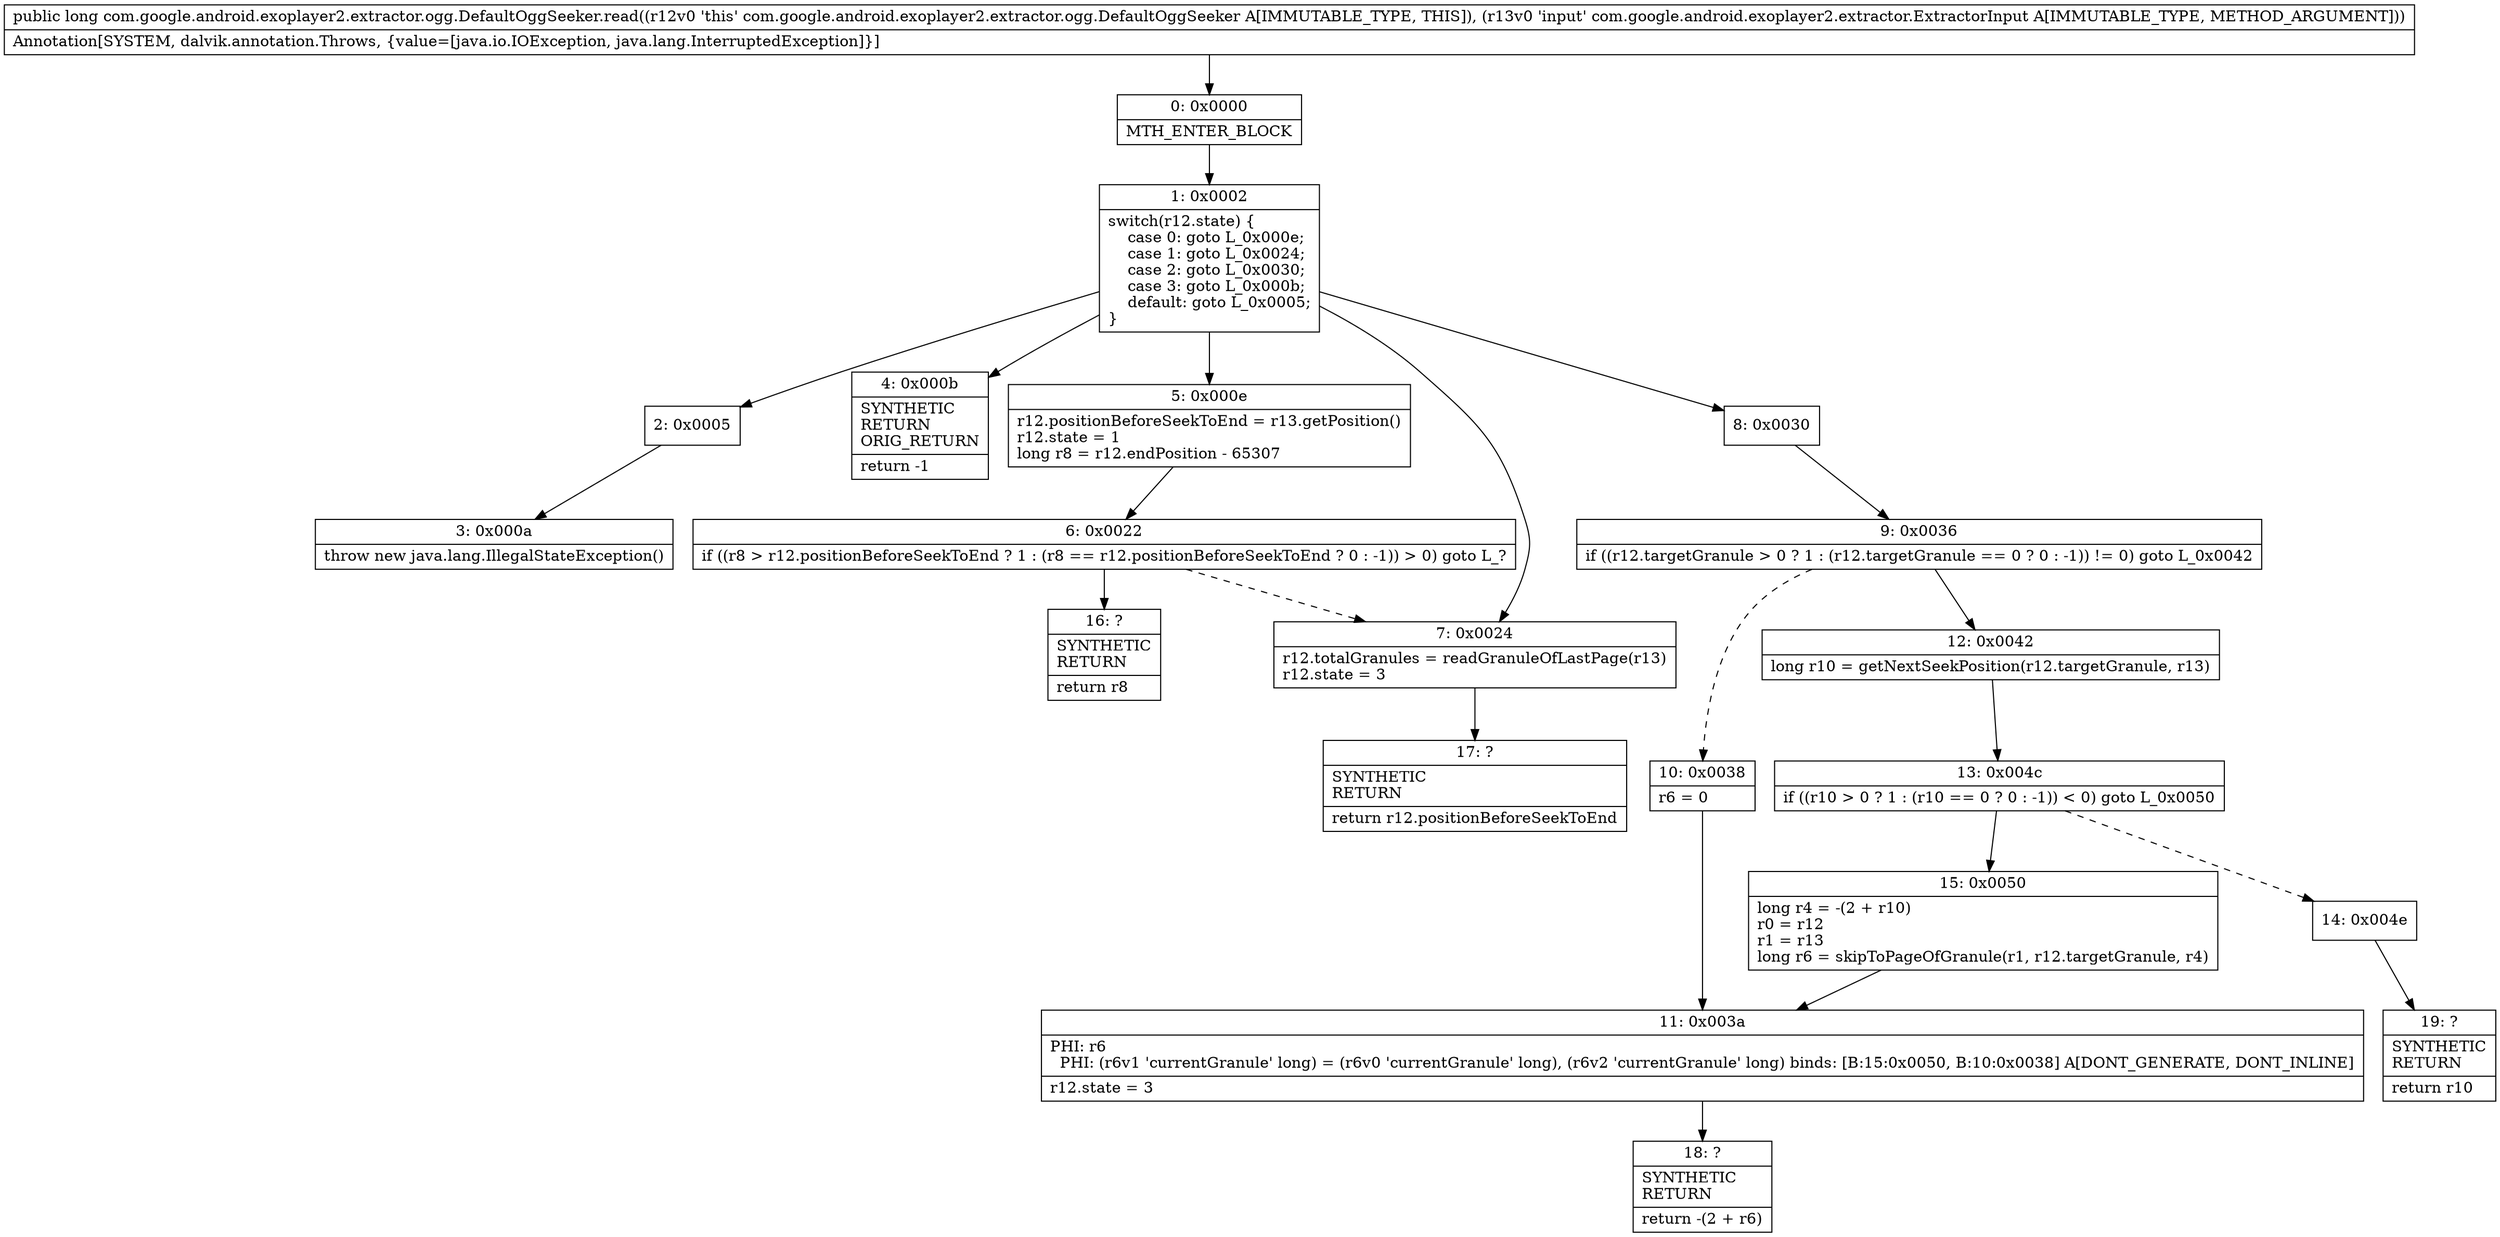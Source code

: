 digraph "CFG forcom.google.android.exoplayer2.extractor.ogg.DefaultOggSeeker.read(Lcom\/google\/android\/exoplayer2\/extractor\/ExtractorInput;)J" {
Node_0 [shape=record,label="{0\:\ 0x0000|MTH_ENTER_BLOCK\l}"];
Node_1 [shape=record,label="{1\:\ 0x0002|switch(r12.state) \{\l    case 0: goto L_0x000e;\l    case 1: goto L_0x0024;\l    case 2: goto L_0x0030;\l    case 3: goto L_0x000b;\l    default: goto L_0x0005;\l\}\l}"];
Node_2 [shape=record,label="{2\:\ 0x0005}"];
Node_3 [shape=record,label="{3\:\ 0x000a|throw new java.lang.IllegalStateException()\l}"];
Node_4 [shape=record,label="{4\:\ 0x000b|SYNTHETIC\lRETURN\lORIG_RETURN\l|return \-1\l}"];
Node_5 [shape=record,label="{5\:\ 0x000e|r12.positionBeforeSeekToEnd = r13.getPosition()\lr12.state = 1\llong r8 = r12.endPosition \- 65307\l}"];
Node_6 [shape=record,label="{6\:\ 0x0022|if ((r8 \> r12.positionBeforeSeekToEnd ? 1 : (r8 == r12.positionBeforeSeekToEnd ? 0 : \-1)) \> 0) goto L_?\l}"];
Node_7 [shape=record,label="{7\:\ 0x0024|r12.totalGranules = readGranuleOfLastPage(r13)\lr12.state = 3\l}"];
Node_8 [shape=record,label="{8\:\ 0x0030}"];
Node_9 [shape=record,label="{9\:\ 0x0036|if ((r12.targetGranule \> 0 ? 1 : (r12.targetGranule == 0 ? 0 : \-1)) != 0) goto L_0x0042\l}"];
Node_10 [shape=record,label="{10\:\ 0x0038|r6 = 0\l}"];
Node_11 [shape=record,label="{11\:\ 0x003a|PHI: r6 \l  PHI: (r6v1 'currentGranule' long) = (r6v0 'currentGranule' long), (r6v2 'currentGranule' long) binds: [B:15:0x0050, B:10:0x0038] A[DONT_GENERATE, DONT_INLINE]\l|r12.state = 3\l}"];
Node_12 [shape=record,label="{12\:\ 0x0042|long r10 = getNextSeekPosition(r12.targetGranule, r13)\l}"];
Node_13 [shape=record,label="{13\:\ 0x004c|if ((r10 \> 0 ? 1 : (r10 == 0 ? 0 : \-1)) \< 0) goto L_0x0050\l}"];
Node_14 [shape=record,label="{14\:\ 0x004e}"];
Node_15 [shape=record,label="{15\:\ 0x0050|long r4 = \-(2 + r10)\lr0 = r12\lr1 = r13\llong r6 = skipToPageOfGranule(r1, r12.targetGranule, r4)\l}"];
Node_16 [shape=record,label="{16\:\ ?|SYNTHETIC\lRETURN\l|return r8\l}"];
Node_17 [shape=record,label="{17\:\ ?|SYNTHETIC\lRETURN\l|return r12.positionBeforeSeekToEnd\l}"];
Node_18 [shape=record,label="{18\:\ ?|SYNTHETIC\lRETURN\l|return \-(2 + r6)\l}"];
Node_19 [shape=record,label="{19\:\ ?|SYNTHETIC\lRETURN\l|return r10\l}"];
MethodNode[shape=record,label="{public long com.google.android.exoplayer2.extractor.ogg.DefaultOggSeeker.read((r12v0 'this' com.google.android.exoplayer2.extractor.ogg.DefaultOggSeeker A[IMMUTABLE_TYPE, THIS]), (r13v0 'input' com.google.android.exoplayer2.extractor.ExtractorInput A[IMMUTABLE_TYPE, METHOD_ARGUMENT]))  | Annotation[SYSTEM, dalvik.annotation.Throws, \{value=[java.io.IOException, java.lang.InterruptedException]\}]\l}"];
MethodNode -> Node_0;
Node_0 -> Node_1;
Node_1 -> Node_2;
Node_1 -> Node_4;
Node_1 -> Node_5;
Node_1 -> Node_7;
Node_1 -> Node_8;
Node_2 -> Node_3;
Node_5 -> Node_6;
Node_6 -> Node_7[style=dashed];
Node_6 -> Node_16;
Node_7 -> Node_17;
Node_8 -> Node_9;
Node_9 -> Node_10[style=dashed];
Node_9 -> Node_12;
Node_10 -> Node_11;
Node_11 -> Node_18;
Node_12 -> Node_13;
Node_13 -> Node_14[style=dashed];
Node_13 -> Node_15;
Node_14 -> Node_19;
Node_15 -> Node_11;
}

